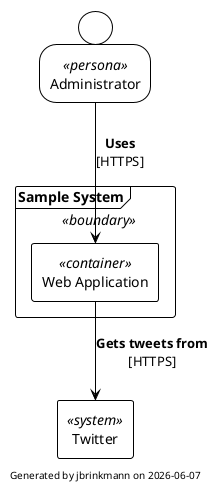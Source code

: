 @startuml
' https://real-world-plantuml.com/
!theme plain
!$THE_DATE = %date("yyyy-MM-dd")
person "Administrator" as ADMIN <<persona>>
' human user (actor, roles, persona)
frame "Sample System" <<boundary>> {
  ' highest abstraction delivering value to user
  agent "Web Application" as APP <<container>>
  ' not separately deployable units
}
rectangle "Twitter" as TWIT <<system>>
' applications and datastores

ADMIN --> APP : **Uses**\n[HTTPS]
APP --> TWIT : **Gets tweets from**\n[HTTPS]
footer "Generated by jbrinkmann on $THE_DATE"
@enduml
